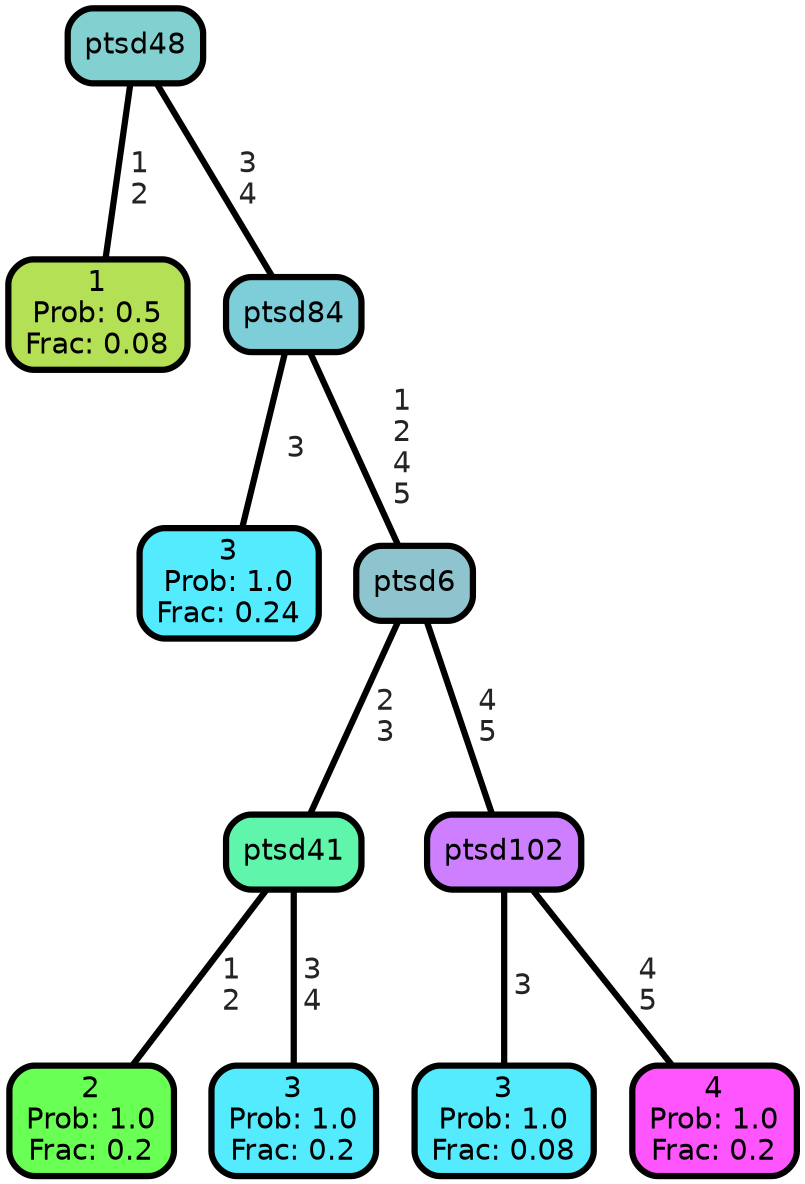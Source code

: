 graph Tree {
node [shape=box, style="filled, rounded",color="black",penwidth="3",fontcolor="black",                 fontname=helvetica] ;
graph [ranksep="0 equally", splines=straight,                 bgcolor=transparent, dpi=200] ;
edge [fontname=helvetica, fontweight=bold,fontcolor=grey14,color=black] ;
0 [label="1
Prob: 0.5
Frac: 0.08", fillcolor="#b4e055"] ;
1 [label="ptsd48", fillcolor="#82d0cf"] ;
2 [label="3
Prob: 1.0
Frac: 0.24", fillcolor="#55ebff"] ;
3 [label="ptsd84", fillcolor="#7eceda"] ;
4 [label="2
Prob: 1.0
Frac: 0.2", fillcolor="#6aff55"] ;
5 [label="ptsd41", fillcolor="#5ff5aa"] ;
6 [label="3
Prob: 1.0
Frac: 0.2", fillcolor="#55ebff"] ;
7 [label="ptsd6", fillcolor="#8dc4cd"] ;
8 [label="3
Prob: 1.0
Frac: 0.08", fillcolor="#55ebff"] ;
9 [label="ptsd102", fillcolor="#ce7fff"] ;
10 [label="4
Prob: 1.0
Frac: 0.2", fillcolor="#ff55ff"] ;
1 -- 0 [label=" 1\n 2",penwidth=3] ;
1 -- 3 [label=" 3\n 4",penwidth=3] ;
3 -- 2 [label=" 3",penwidth=3] ;
3 -- 7 [label=" 1\n 2\n 4\n 5",penwidth=3] ;
5 -- 4 [label=" 1\n 2",penwidth=3] ;
5 -- 6 [label=" 3\n 4",penwidth=3] ;
7 -- 5 [label=" 2\n 3",penwidth=3] ;
7 -- 9 [label=" 4\n 5",penwidth=3] ;
9 -- 8 [label=" 3",penwidth=3] ;
9 -- 10 [label=" 4\n 5",penwidth=3] ;
{rank = same;}}